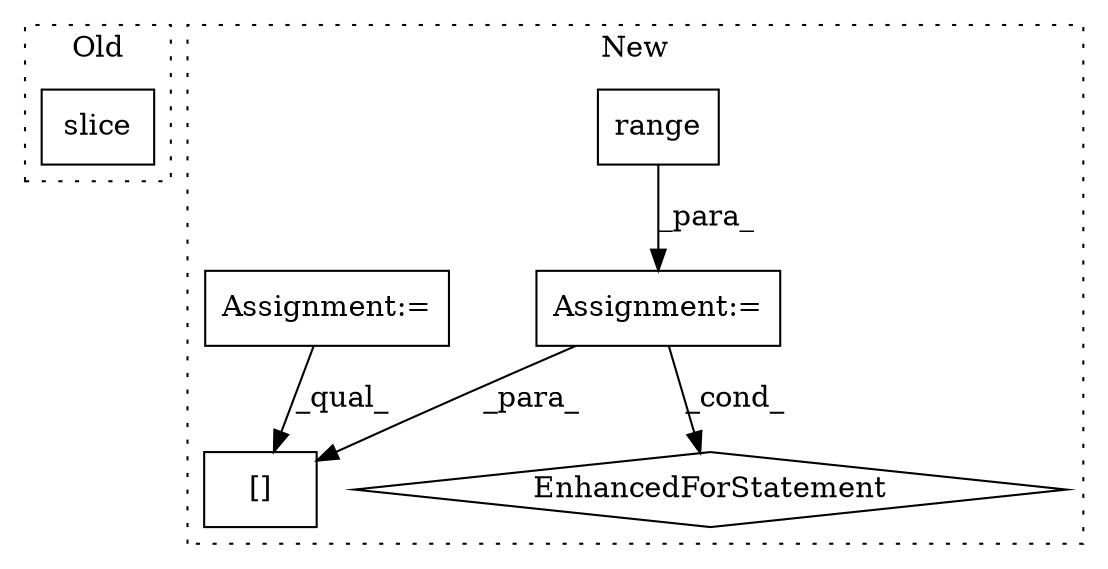 digraph G {
subgraph cluster0 {
1 [label="slice" a="32" s="5914,5924" l="6,1" shape="box"];
label = "Old";
style="dotted";
}
subgraph cluster1 {
2 [label="range" a="32" s="5797,5811" l="6,1" shape="box"];
3 [label="Assignment:=" a="7" s="5791" l="1" shape="box"];
4 [label="EnhancedForStatement" a="70" s="5917,5989" l="57,2" shape="diamond"];
5 [label="[]" a="2" s="6016,6021" l="2,1" shape="box"];
6 [label="Assignment:=" a="7" s="5900" l="1" shape="box"];
label = "New";
style="dotted";
}
2 -> 3 [label="_para_"];
3 -> 5 [label="_para_"];
3 -> 4 [label="_cond_"];
6 -> 5 [label="_qual_"];
}